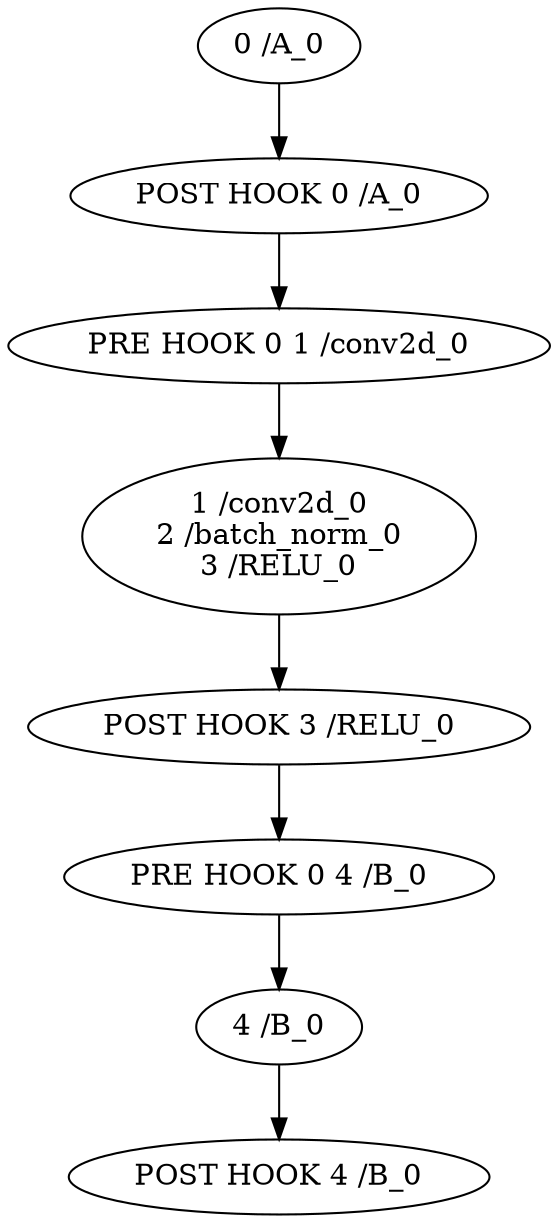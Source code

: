 strict digraph  {
"0 /A_0" [associated_ip_node_keys="{'POST HOOK 0 /A_0'}", is_merged=False, node_type="InsertionPointGraphNodeType.OPERATOR", regular_node_data="0 /A_0 A"];
"4 /B_0" [associated_ip_node_keys="{'POST HOOK 4 /B_0', 'PRE HOOK 0 4 /B_0'}", is_merged=False, node_type="InsertionPointGraphNodeType.OPERATOR", regular_node_data="4 /B_0 B"];
"POST HOOK 0 /A_0" [insertion_point_data="TargetType.OPERATOR_POST_HOOK /A_0", node_type="InsertionPointGraphNodeType.INSERTION_POINT"];
"PRE HOOK 0 1 /conv2d_0" [insertion_point_data="TargetType.OPERATOR_PRE_HOOK 0 /conv2d_0", node_type="InsertionPointGraphNodeType.INSERTION_POINT"];
"POST HOOK 3 /RELU_0" [insertion_point_data="TargetType.OPERATOR_POST_HOOK /RELU_0", node_type="InsertionPointGraphNodeType.INSERTION_POINT"];
"PRE HOOK 0 4 /B_0" [insertion_point_data="TargetType.OPERATOR_PRE_HOOK 0 /B_0", node_type="InsertionPointGraphNodeType.INSERTION_POINT"];
"POST HOOK 4 /B_0" [insertion_point_data="TargetType.OPERATOR_POST_HOOK /B_0", node_type="InsertionPointGraphNodeType.INSERTION_POINT"];
"1 /conv2d_0\n2 /batch_norm_0\n3 /RELU_0\n" [associated_ip_node_keys="{'PRE HOOK 0 1 /conv2d_0', 'POST HOOK 3 /RELU_0'}", is_merged="[<nncf.common.graph.graph.NNCFNode object at 0x7f4ff5a2ed90>, <nncf.common.graph.graph.NNCFNode object at 0x7f4ff5a2e290>, <nncf.common.graph.graph.NNCFNode object at 0x7f4ff5a2e790>]", node_type="InsertionPointGraphNodeType.OPERATOR", regular_node_data="1 /conv2d_0 conv2d"];
"0 /A_0" -> "POST HOOK 0 /A_0";
"4 /B_0" -> "POST HOOK 4 /B_0";
"POST HOOK 0 /A_0" -> "PRE HOOK 0 1 /conv2d_0";
"PRE HOOK 0 1 /conv2d_0" -> "1 /conv2d_0\n2 /batch_norm_0\n3 /RELU_0\n";
"POST HOOK 3 /RELU_0" -> "PRE HOOK 0 4 /B_0";
"PRE HOOK 0 4 /B_0" -> "4 /B_0";
"1 /conv2d_0\n2 /batch_norm_0\n3 /RELU_0\n" -> "POST HOOK 3 /RELU_0";
}
